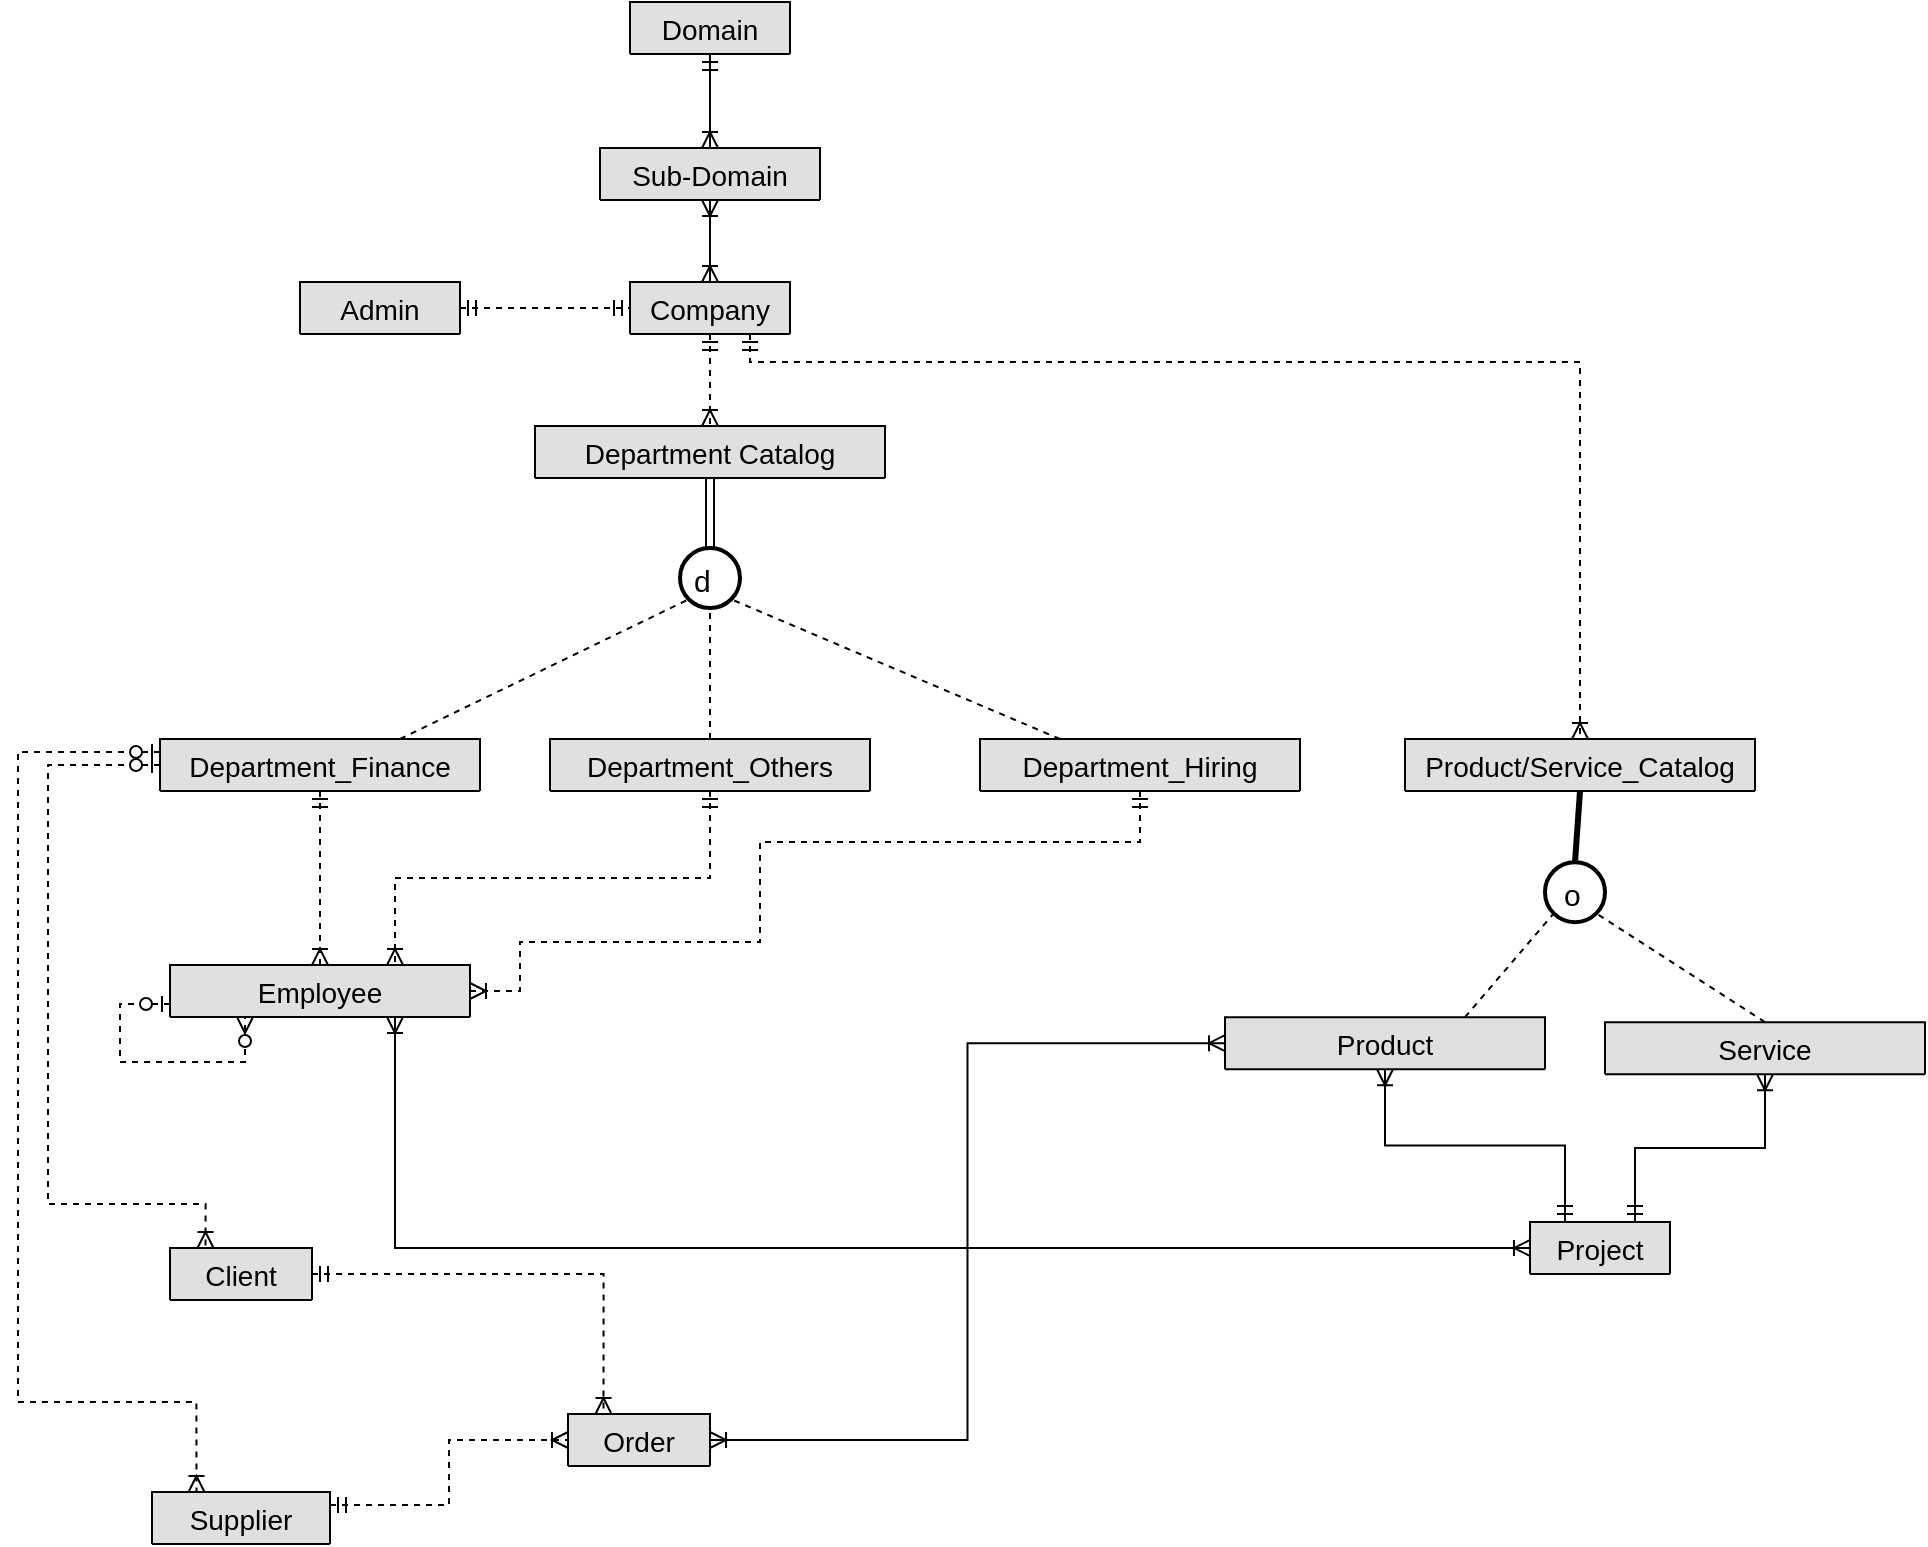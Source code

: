 <mxfile version="10.5.9" type="device"><diagram id="jhZFEjipO2rs4M7MMz-1" name="Page-1"><mxGraphModel dx="1843" dy="784" grid="0" gridSize="10" guides="1" tooltips="1" connect="1" arrows="1" fold="1" page="0" pageScale="1" pageWidth="850" pageHeight="1100" math="0" shadow="0"><root><mxCell id="0"/><mxCell id="1" parent="0"/><mxCell id="T4JrzZYTcwSbwQak1x1H-1" value="Domain" style="swimlane;fontStyle=0;childLayout=stackLayout;horizontal=1;startSize=26;fillColor=#e0e0e0;horizontalStack=0;resizeParent=1;resizeParentMax=0;resizeLast=0;collapsible=1;marginBottom=0;swimlaneFillColor=#ffffff;align=center;fontSize=14;" parent="1" vertex="1" collapsed="1"><mxGeometry x="245" y="20" width="80" height="26" as="geometry"><mxRectangle x="470" y="20" width="160" height="52" as="alternateBounds"/></mxGeometry></mxCell><mxCell id="T4JrzZYTcwSbwQak1x1H-4" value="Domain ID (P.K.)" style="text;strokeColor=none;fillColor=none;spacingLeft=4;spacingRight=4;overflow=hidden;rotatable=0;points=[[0,0.5],[1,0.5]];portConstraint=eastwest;fontSize=12;" parent="T4JrzZYTcwSbwQak1x1H-1" vertex="1"><mxGeometry y="26" width="80" height="26" as="geometry"/></mxCell><mxCell id="T4JrzZYTcwSbwQak1x1H-5" value="" style="fontSize=12;html=1;endArrow=ERoneToMany;startArrow=ERmandOne;rounded=0;entryX=0.5;entryY=0;entryDx=0;entryDy=0;exitX=0.5;exitY=1;exitDx=0;exitDy=0;" parent="1" source="T4JrzZYTcwSbwQak1x1H-1" target="T4JrzZYTcwSbwQak1x1H-7" edge="1"><mxGeometry width="100" height="100" relative="1" as="geometry"><mxPoint x="260" y="80" as="sourcePoint"/><mxPoint x="280" y="140" as="targetPoint"/></mxGeometry></mxCell><mxCell id="T4JrzZYTcwSbwQak1x1H-7" value="Sub-Domain" style="swimlane;fontStyle=0;childLayout=stackLayout;horizontal=1;startSize=26;fillColor=#e0e0e0;horizontalStack=0;resizeParent=1;resizeParentMax=0;resizeLast=0;collapsible=1;marginBottom=0;swimlaneFillColor=#ffffff;align=center;fontSize=14;" parent="1" vertex="1" collapsed="1"><mxGeometry x="230" y="93" width="110" height="26" as="geometry"><mxRectangle x="400" y="93" width="160" height="76" as="alternateBounds"/></mxGeometry></mxCell><mxCell id="T4JrzZYTcwSbwQak1x1H-8" value="Sub-Domain ID (P.K.)" style="text;strokeColor=none;fillColor=none;spacingLeft=4;spacingRight=4;overflow=hidden;rotatable=0;points=[[0,0.5],[1,0.5]];portConstraint=eastwest;fontSize=12;" parent="T4JrzZYTcwSbwQak1x1H-7" vertex="1"><mxGeometry y="26" width="110" height="24" as="geometry"/></mxCell><mxCell id="T4JrzZYTcwSbwQak1x1H-14" value="Domain ID&#10;" style="text;strokeColor=none;fillColor=none;spacingLeft=4;spacingRight=4;overflow=hidden;rotatable=0;points=[[0,0.5],[1,0.5]];portConstraint=eastwest;fontSize=12;" parent="T4JrzZYTcwSbwQak1x1H-7" vertex="1"><mxGeometry y="50" width="110" height="26" as="geometry"/></mxCell><mxCell id="T4JrzZYTcwSbwQak1x1H-19" value="Company" style="swimlane;fontStyle=0;childLayout=stackLayout;horizontal=1;startSize=26;fillColor=#e0e0e0;horizontalStack=0;resizeParent=1;resizeParentMax=0;resizeLast=0;collapsible=1;marginBottom=0;swimlaneFillColor=#ffffff;align=center;fontSize=14;" parent="1" vertex="1" collapsed="1"><mxGeometry x="245" y="160" width="80" height="26" as="geometry"><mxRectangle x="400" y="199" width="160" height="78" as="alternateBounds"/></mxGeometry></mxCell><mxCell id="T4JrzZYTcwSbwQak1x1H-20" value="Company ID (P.K.)" style="text;strokeColor=none;fillColor=none;spacingLeft=4;spacingRight=4;overflow=hidden;rotatable=0;points=[[0,0.5],[1,0.5]];portConstraint=eastwest;fontSize=12;" parent="T4JrzZYTcwSbwQak1x1H-19" vertex="1"><mxGeometry y="26" width="80" height="26" as="geometry"/></mxCell><mxCell id="T4JrzZYTcwSbwQak1x1H-25" value="Admin ID " style="text;strokeColor=none;fillColor=none;spacingLeft=4;spacingRight=4;overflow=hidden;rotatable=0;points=[[0,0.5],[1,0.5]];portConstraint=eastwest;fontSize=12;" parent="T4JrzZYTcwSbwQak1x1H-19" vertex="1"><mxGeometry y="52" width="80" height="26" as="geometry"/></mxCell><mxCell id="T4JrzZYTcwSbwQak1x1H-26" value="Admin" style="swimlane;fontStyle=0;childLayout=stackLayout;horizontal=1;startSize=26;fillColor=#e0e0e0;horizontalStack=0;resizeParent=1;resizeParentMax=0;resizeLast=0;collapsible=1;marginBottom=0;swimlaneFillColor=#ffffff;align=center;fontSize=14;" parent="1" vertex="1" collapsed="1"><mxGeometry x="80" y="160" width="80" height="26" as="geometry"><mxRectangle x="150" y="160" width="160" height="52" as="alternateBounds"/></mxGeometry></mxCell><mxCell id="T4JrzZYTcwSbwQak1x1H-27" value="Admin ID (P.K.)" style="text;strokeColor=none;fillColor=none;spacingLeft=4;spacingRight=4;overflow=hidden;rotatable=0;points=[[0,0.5],[1,0.5]];portConstraint=eastwest;fontSize=12;" parent="T4JrzZYTcwSbwQak1x1H-26" vertex="1"><mxGeometry y="26" width="80" height="26" as="geometry"/></mxCell><mxCell id="T4JrzZYTcwSbwQak1x1H-28" value="" style="fontSize=12;html=1;endArrow=ERmandOne;startArrow=ERmandOne;entryX=0;entryY=0.5;entryDx=0;entryDy=0;exitX=1;exitY=0.5;exitDx=0;exitDy=0;dashed=1;" parent="1" source="T4JrzZYTcwSbwQak1x1H-26" target="T4JrzZYTcwSbwQak1x1H-19" edge="1"><mxGeometry width="100" height="100" relative="1" as="geometry"><mxPoint x="80" y="310" as="sourcePoint"/><mxPoint x="180" y="210" as="targetPoint"/></mxGeometry></mxCell><mxCell id="T4JrzZYTcwSbwQak1x1H-37" value="" style="verticalLabelPosition=bottom;verticalAlign=top;html=1;strokeWidth=2;shape=mxgraph.flowchart.on-page_reference;" parent="1" vertex="1"><mxGeometry x="270" y="293" width="30" height="30" as="geometry"/></mxCell><mxCell id="T4JrzZYTcwSbwQak1x1H-39" value="&lt;font style=&quot;font-size: 15px&quot;&gt;d&lt;/font&gt;" style="text;html=1;resizable=0;points=[];autosize=1;align=left;verticalAlign=top;spacingTop=-4;rounded=0;arcSize=50;" parent="1" vertex="1"><mxGeometry x="275" y="298" width="20" height="20" as="geometry"/></mxCell><mxCell id="T4JrzZYTcwSbwQak1x1H-44" value="" style="endArrow=none;html=1;entryX=0.145;entryY=0.855;entryDx=0;entryDy=0;entryPerimeter=0;exitX=0.75;exitY=0;exitDx=0;exitDy=0;dashed=1;" parent="1" source="T4JrzZYTcwSbwQak1x1H-47" target="T4JrzZYTcwSbwQak1x1H-37" edge="1"><mxGeometry width="50" height="50" relative="1" as="geometry"><mxPoint x="150" y="394.5" as="sourcePoint"/><mxPoint x="160" y="374.5" as="targetPoint"/><Array as="points"/></mxGeometry></mxCell><mxCell id="T4JrzZYTcwSbwQak1x1H-45" value="" style="endArrow=none;html=1;entryX=0.5;entryY=1;entryDx=0;entryDy=0;entryPerimeter=0;exitX=0.5;exitY=0;exitDx=0;exitDy=0;dashed=1;" parent="1" source="T4JrzZYTcwSbwQak1x1H-51" target="T4JrzZYTcwSbwQak1x1H-37" edge="1"><mxGeometry width="50" height="50" relative="1" as="geometry"><mxPoint x="285" y="394.5" as="sourcePoint"/><mxPoint x="319" y="424.5" as="targetPoint"/><Array as="points"/></mxGeometry></mxCell><mxCell id="T4JrzZYTcwSbwQak1x1H-46" value="" style="endArrow=none;html=1;entryX=0.855;entryY=0.855;entryDx=0;entryDy=0;entryPerimeter=0;exitX=0.25;exitY=0;exitDx=0;exitDy=0;dashed=1;" parent="1" source="T4JrzZYTcwSbwQak1x1H-53" target="T4JrzZYTcwSbwQak1x1H-37" edge="1"><mxGeometry width="50" height="50" relative="1" as="geometry"><mxPoint x="430" y="394.5" as="sourcePoint"/><mxPoint x="438" y="404.5" as="targetPoint"/><Array as="points"/></mxGeometry></mxCell><mxCell id="T4JrzZYTcwSbwQak1x1H-47" value="Department_Finance" style="swimlane;fontStyle=0;childLayout=stackLayout;horizontal=1;startSize=26;fillColor=#e0e0e0;horizontalStack=0;resizeParent=1;resizeParentMax=0;resizeLast=0;collapsible=1;marginBottom=0;swimlaneFillColor=#ffffff;align=center;fontSize=14;rounded=0;" parent="1" vertex="1" collapsed="1"><mxGeometry x="10" y="388.5" width="160" height="26" as="geometry"><mxRectangle x="10" y="388.5" width="160" height="52" as="alternateBounds"/></mxGeometry></mxCell><mxCell id="T4JrzZYTcwSbwQak1x1H-48" value="Dept_ID" style="text;strokeColor=none;fillColor=none;spacingLeft=4;spacingRight=4;overflow=hidden;rotatable=0;points=[[0,0.5],[1,0.5]];portConstraint=eastwest;fontSize=12;" parent="T4JrzZYTcwSbwQak1x1H-47" vertex="1"><mxGeometry y="26" width="160" height="26" as="geometry"/></mxCell><mxCell id="T4JrzZYTcwSbwQak1x1H-51" value="Department_Others" style="swimlane;fontStyle=0;childLayout=stackLayout;horizontal=1;startSize=26;fillColor=#e0e0e0;horizontalStack=0;resizeParent=1;resizeParentMax=0;resizeLast=0;collapsible=1;marginBottom=0;swimlaneFillColor=#ffffff;align=center;fontSize=14;rounded=0;" parent="1" vertex="1" collapsed="1"><mxGeometry x="205" y="388.5" width="160" height="26" as="geometry"><mxRectangle x="200" y="327" width="160" height="52" as="alternateBounds"/></mxGeometry></mxCell><mxCell id="T4JrzZYTcwSbwQak1x1H-52" value="Dept_ID" style="text;strokeColor=none;fillColor=none;spacingLeft=4;spacingRight=4;overflow=hidden;rotatable=0;points=[[0,0.5],[1,0.5]];portConstraint=eastwest;fontSize=12;" parent="T4JrzZYTcwSbwQak1x1H-51" vertex="1"><mxGeometry y="26" width="160" height="26" as="geometry"/></mxCell><mxCell id="T4JrzZYTcwSbwQak1x1H-53" value="Department_Hiring" style="swimlane;fontStyle=0;childLayout=stackLayout;horizontal=1;startSize=26;fillColor=#e0e0e0;horizontalStack=0;resizeParent=1;resizeParentMax=0;resizeLast=0;collapsible=1;marginBottom=0;swimlaneFillColor=#ffffff;align=center;fontSize=14;rounded=0;" parent="1" vertex="1" collapsed="1"><mxGeometry x="420" y="388.5" width="160" height="26" as="geometry"><mxRectangle x="200" y="327" width="160" height="52" as="alternateBounds"/></mxGeometry></mxCell><mxCell id="T4JrzZYTcwSbwQak1x1H-54" value="Dept_ID" style="text;strokeColor=none;fillColor=none;spacingLeft=4;spacingRight=4;overflow=hidden;rotatable=0;points=[[0,0.5],[1,0.5]];portConstraint=eastwest;fontSize=12;" parent="T4JrzZYTcwSbwQak1x1H-53" vertex="1"><mxGeometry y="26" width="160" height="26" as="geometry"/></mxCell><mxCell id="T4JrzZYTcwSbwQak1x1H-60" value="Department Catalog" style="swimlane;fontStyle=0;childLayout=stackLayout;horizontal=1;startSize=26;fillColor=#e0e0e0;horizontalStack=0;resizeParent=1;resizeParentMax=0;resizeLast=0;collapsible=1;marginBottom=0;swimlaneFillColor=#ffffff;align=center;fontSize=14;" parent="1" vertex="1" collapsed="1"><mxGeometry x="197.5" y="232" width="175" height="26" as="geometry"><mxRectangle x="150" y="160" width="160" height="52" as="alternateBounds"/></mxGeometry></mxCell><mxCell id="T4JrzZYTcwSbwQak1x1H-61" value="Admin ID (P.K.)" style="text;strokeColor=none;fillColor=none;spacingLeft=4;spacingRight=4;overflow=hidden;rotatable=0;points=[[0,0.5],[1,0.5]];portConstraint=eastwest;fontSize=12;" parent="T4JrzZYTcwSbwQak1x1H-60" vertex="1"><mxGeometry y="26" width="175" height="26" as="geometry"/></mxCell><mxCell id="T4JrzZYTcwSbwQak1x1H-62" value="" style="fontSize=12;html=1;endArrow=ERoneToMany;startArrow=ERmandOne;entryX=0.5;entryY=0;entryDx=0;entryDy=0;exitX=0.5;exitY=1;exitDx=0;exitDy=0;dashed=1;" parent="1" source="T4JrzZYTcwSbwQak1x1H-19" target="T4JrzZYTcwSbwQak1x1H-60" edge="1"><mxGeometry width="100" height="100" relative="1" as="geometry"><mxPoint x="290" y="314.5" as="sourcePoint"/><mxPoint x="390" y="214.5" as="targetPoint"/></mxGeometry></mxCell><mxCell id="T4JrzZYTcwSbwQak1x1H-63" value="" style="shape=link;html=1;entryX=0.5;entryY=1;entryDx=0;entryDy=0;exitX=0.5;exitY=0;exitDx=0;exitDy=0;exitPerimeter=0;" parent="1" source="T4JrzZYTcwSbwQak1x1H-37" target="T4JrzZYTcwSbwQak1x1H-60" edge="1"><mxGeometry width="50" height="50" relative="1" as="geometry"><mxPoint x="285" y="318" as="sourcePoint"/><mxPoint x="310" y="267.5" as="targetPoint"/></mxGeometry></mxCell><mxCell id="T4JrzZYTcwSbwQak1x1H-65" value="Product/Service_Catalog" style="swimlane;fontStyle=0;childLayout=stackLayout;horizontal=1;startSize=26;fillColor=#e0e0e0;horizontalStack=0;resizeParent=1;resizeParentMax=0;resizeLast=0;collapsible=1;marginBottom=0;swimlaneFillColor=#ffffff;align=center;fontSize=14;" parent="1" vertex="1" collapsed="1"><mxGeometry x="632.5" y="388.5" width="175" height="26" as="geometry"><mxRectangle x="150" y="160" width="160" height="52" as="alternateBounds"/></mxGeometry></mxCell><mxCell id="T4JrzZYTcwSbwQak1x1H-66" value="Admin ID (P.K.)" style="text;strokeColor=none;fillColor=none;spacingLeft=4;spacingRight=4;overflow=hidden;rotatable=0;points=[[0,0.5],[1,0.5]];portConstraint=eastwest;fontSize=12;" parent="T4JrzZYTcwSbwQak1x1H-65" vertex="1"><mxGeometry y="26" width="175" height="26" as="geometry"/></mxCell><mxCell id="T4JrzZYTcwSbwQak1x1H-67" value="" style="fontSize=12;html=1;endArrow=ERoneToMany;startArrow=ERmandOne;entryX=0.5;entryY=0;entryDx=0;entryDy=0;exitX=0.75;exitY=1;exitDx=0;exitDy=0;dashed=1;edgeStyle=orthogonalEdgeStyle;elbow=vertical;rounded=0;" parent="1" source="T4JrzZYTcwSbwQak1x1H-19" target="T4JrzZYTcwSbwQak1x1H-65" edge="1"><mxGeometry width="100" height="100" relative="1" as="geometry"><mxPoint x="540" y="222" as="sourcePoint"/><mxPoint x="540" y="268" as="targetPoint"/><Array as="points"><mxPoint x="305" y="200"/><mxPoint x="720" y="200"/></Array></mxGeometry></mxCell><mxCell id="T4JrzZYTcwSbwQak1x1H-70" value="" style="fontSize=12;html=1;endArrow=ERoneToMany;startArrow=ERoneToMany;entryX=0.5;entryY=1;entryDx=0;entryDy=0;exitX=0.5;exitY=0;exitDx=0;exitDy=0;" parent="1" source="T4JrzZYTcwSbwQak1x1H-19" target="T4JrzZYTcwSbwQak1x1H-7" edge="1"><mxGeometry width="100" height="100" relative="1" as="geometry"><mxPoint x="10" y="540" as="sourcePoint"/><mxPoint x="110" y="440" as="targetPoint"/></mxGeometry></mxCell><mxCell id="T4JrzZYTcwSbwQak1x1H-71" value="" style="verticalLabelPosition=bottom;verticalAlign=top;html=1;strokeWidth=2;shape=mxgraph.flowchart.on-page_reference;" parent="1" vertex="1"><mxGeometry x="702.5" y="450.1" width="30" height="30" as="geometry"/></mxCell><mxCell id="T4JrzZYTcwSbwQak1x1H-72" value="&lt;font style=&quot;font-size: 15px&quot;&gt;o&lt;/font&gt;" style="text;html=1;resizable=0;points=[];autosize=1;align=left;verticalAlign=top;spacingTop=-4;rounded=0;arcSize=50;" parent="1" vertex="1"><mxGeometry x="710" y="455.1" width="20" height="20" as="geometry"/></mxCell><mxCell id="T4JrzZYTcwSbwQak1x1H-73" value="" style="endArrow=none;html=1;entryX=0.145;entryY=0.855;entryDx=0;entryDy=0;entryPerimeter=0;exitX=0.75;exitY=0;exitDx=0;exitDy=0;dashed=1;" parent="1" source="T4JrzZYTcwSbwQak1x1H-76" target="T4JrzZYTcwSbwQak1x1H-71" edge="1"><mxGeometry width="50" height="50" relative="1" as="geometry"><mxPoint x="682.5" y="626.6" as="sourcePoint"/><mxPoint x="692.5" y="606.6" as="targetPoint"/><Array as="points"/></mxGeometry></mxCell><mxCell id="T4JrzZYTcwSbwQak1x1H-74" value="" style="endArrow=none;html=1;entryX=0.855;entryY=0.855;entryDx=0;entryDy=0;entryPerimeter=0;exitX=0.5;exitY=0;exitDx=0;exitDy=0;dashed=1;" parent="1" source="T4JrzZYTcwSbwQak1x1H-78" target="T4JrzZYTcwSbwQak1x1H-71" edge="1"><mxGeometry width="50" height="50" relative="1" as="geometry"><mxPoint x="817.5" y="626.6" as="sourcePoint"/><mxPoint x="851.5" y="656.6" as="targetPoint"/><Array as="points"/></mxGeometry></mxCell><mxCell id="T4JrzZYTcwSbwQak1x1H-76" value="Product" style="swimlane;fontStyle=0;childLayout=stackLayout;horizontal=1;startSize=26;fillColor=#e0e0e0;horizontalStack=0;resizeParent=1;resizeParentMax=0;resizeLast=0;collapsible=1;marginBottom=0;swimlaneFillColor=#ffffff;align=center;fontSize=14;rounded=0;" parent="1" vertex="1" collapsed="1"><mxGeometry x="542.5" y="527.6" width="160" height="26" as="geometry"><mxRectangle x="542.5" y="527.6" width="160" height="52" as="alternateBounds"/></mxGeometry></mxCell><mxCell id="T4JrzZYTcwSbwQak1x1H-77" value="Product_ID (P.K.)" style="text;strokeColor=none;fillColor=none;spacingLeft=4;spacingRight=4;overflow=hidden;rotatable=0;points=[[0,0.5],[1,0.5]];portConstraint=eastwest;fontSize=12;" parent="T4JrzZYTcwSbwQak1x1H-76" vertex="1"><mxGeometry y="26" width="160" height="26" as="geometry"/></mxCell><mxCell id="T4JrzZYTcwSbwQak1x1H-78" value="Service" style="swimlane;fontStyle=0;childLayout=stackLayout;horizontal=1;startSize=26;fillColor=#e0e0e0;horizontalStack=0;resizeParent=1;resizeParentMax=0;resizeLast=0;collapsible=1;marginBottom=0;swimlaneFillColor=#ffffff;align=center;fontSize=14;rounded=0;" parent="1" vertex="1" collapsed="1"><mxGeometry x="732.5" y="530.1" width="160" height="26" as="geometry"><mxRectangle x="732.5" y="530.1" width="160" height="52" as="alternateBounds"/></mxGeometry></mxCell><mxCell id="T4JrzZYTcwSbwQak1x1H-79" value="Service_ID (P.K.)" style="text;strokeColor=none;fillColor=none;spacingLeft=4;spacingRight=4;overflow=hidden;rotatable=0;points=[[0,0.5],[1,0.5]];portConstraint=eastwest;fontSize=12;" parent="T4JrzZYTcwSbwQak1x1H-78" vertex="1"><mxGeometry y="26" width="160" height="26" as="geometry"/></mxCell><mxCell id="T4JrzZYTcwSbwQak1x1H-87" value="" style="endArrow=none;html=1;strokeWidth=3;entryX=0.5;entryY=1;entryDx=0;entryDy=0;exitX=0.5;exitY=0;exitDx=0;exitDy=0;exitPerimeter=0;" parent="1" source="T4JrzZYTcwSbwQak1x1H-71" target="T4JrzZYTcwSbwQak1x1H-65" edge="1"><mxGeometry width="50" height="50" relative="1" as="geometry"><mxPoint x="720" y="440" as="sourcePoint"/><mxPoint x="60" y="580" as="targetPoint"/></mxGeometry></mxCell><mxCell id="T4JrzZYTcwSbwQak1x1H-88" value="Project" style="swimlane;fontStyle=0;childLayout=stackLayout;horizontal=1;startSize=26;fillColor=#e0e0e0;horizontalStack=0;resizeParent=1;resizeParentMax=0;resizeLast=0;collapsible=1;marginBottom=0;swimlaneFillColor=#ffffff;align=center;fontSize=14;rounded=0;" parent="1" vertex="1" collapsed="1"><mxGeometry x="695" y="630" width="70" height="26" as="geometry"><mxRectangle x="310" y="465" width="160" height="52" as="alternateBounds"/></mxGeometry></mxCell><mxCell id="T4JrzZYTcwSbwQak1x1H-91" value="Project ID (P.K.)" style="text;strokeColor=none;fillColor=none;spacingLeft=4;spacingRight=4;overflow=hidden;rotatable=0;points=[[0,0.5],[1,0.5]];portConstraint=eastwest;fontSize=12;" parent="T4JrzZYTcwSbwQak1x1H-88" vertex="1"><mxGeometry y="26" width="70" height="26" as="geometry"/></mxCell><mxCell id="T4JrzZYTcwSbwQak1x1H-92" value="Employee" style="swimlane;fontStyle=0;childLayout=stackLayout;horizontal=1;startSize=26;fillColor=#e0e0e0;horizontalStack=0;resizeParent=1;resizeParentMax=0;resizeLast=0;collapsible=1;marginBottom=0;swimlaneFillColor=#ffffff;align=center;fontSize=14;rounded=0;" parent="1" vertex="1" collapsed="1"><mxGeometry x="15" y="501.5" width="150" height="26" as="geometry"><mxRectangle x="15" y="501.5" width="160" height="52" as="alternateBounds"/></mxGeometry></mxCell><mxCell id="T4JrzZYTcwSbwQak1x1H-93" value="Employee ID (P.K.)" style="text;strokeColor=none;fillColor=none;spacingLeft=4;spacingRight=4;overflow=hidden;rotatable=0;points=[[0,0.5],[1,0.5]];portConstraint=eastwest;fontSize=12;" parent="T4JrzZYTcwSbwQak1x1H-92" vertex="1"><mxGeometry y="26" width="150" height="26" as="geometry"/></mxCell><mxCell id="T4JrzZYTcwSbwQak1x1H-94" value="" style="fontSize=12;html=1;endArrow=ERoneToMany;startArrow=ERmandOne;strokeWidth=1;exitX=0.5;exitY=1;exitDx=0;exitDy=0;entryX=0.5;entryY=0;entryDx=0;entryDy=0;dashed=1;" parent="1" source="T4JrzZYTcwSbwQak1x1H-47" target="T4JrzZYTcwSbwQak1x1H-92" edge="1"><mxGeometry width="100" height="100" relative="1" as="geometry"><mxPoint x="10" y="680" as="sourcePoint"/><mxPoint x="110" y="580" as="targetPoint"/></mxGeometry></mxCell><mxCell id="T4JrzZYTcwSbwQak1x1H-95" value="" style="fontSize=12;html=1;endArrow=ERoneToMany;startArrow=ERmandOne;strokeWidth=1;exitX=0.5;exitY=1;exitDx=0;exitDy=0;entryX=0.75;entryY=0;entryDx=0;entryDy=0;dashed=1;edgeStyle=orthogonalEdgeStyle;rounded=0;" parent="1" source="T4JrzZYTcwSbwQak1x1H-51" target="T4JrzZYTcwSbwQak1x1H-92" edge="1"><mxGeometry width="100" height="100" relative="1" as="geometry"><mxPoint x="260" y="427.5" as="sourcePoint"/><mxPoint x="260" y="514.5" as="targetPoint"/></mxGeometry></mxCell><mxCell id="T4JrzZYTcwSbwQak1x1H-96" value="" style="fontSize=12;html=1;endArrow=ERoneToMany;startArrow=ERmandOne;strokeWidth=1;exitX=0.5;exitY=1;exitDx=0;exitDy=0;entryX=1;entryY=0.5;entryDx=0;entryDy=0;dashed=1;rounded=0;edgeStyle=orthogonalEdgeStyle;" parent="1" source="T4JrzZYTcwSbwQak1x1H-53" target="T4JrzZYTcwSbwQak1x1H-92" edge="1"><mxGeometry width="100" height="100" relative="1" as="geometry"><mxPoint x="490" y="427.5" as="sourcePoint"/><mxPoint x="490" y="514.5" as="targetPoint"/><Array as="points"><mxPoint x="500" y="440"/><mxPoint x="310" y="440"/><mxPoint x="310" y="490"/><mxPoint x="190" y="490"/><mxPoint x="190" y="515"/></Array></mxGeometry></mxCell><mxCell id="T4JrzZYTcwSbwQak1x1H-97" value="" style="fontSize=12;html=1;endArrow=ERoneToMany;startArrow=ERmandOne;strokeWidth=1;entryX=0.5;entryY=1;entryDx=0;entryDy=0;rounded=0;exitX=0.25;exitY=0;exitDx=0;exitDy=0;edgeStyle=orthogonalEdgeStyle;" parent="1" source="T4JrzZYTcwSbwQak1x1H-88" target="T4JrzZYTcwSbwQak1x1H-76" edge="1"><mxGeometry width="100" height="100" relative="1" as="geometry"><mxPoint x="565" y="580" as="sourcePoint"/><mxPoint x="230" y="680" as="targetPoint"/></mxGeometry></mxCell><mxCell id="T4JrzZYTcwSbwQak1x1H-98" value="" style="fontSize=12;html=1;endArrow=ERoneToMany;startArrow=ERmandOne;strokeWidth=1;entryX=0.5;entryY=1;entryDx=0;entryDy=0;rounded=0;exitX=0.75;exitY=0;exitDx=0;exitDy=0;edgeStyle=orthogonalEdgeStyle;" parent="1" source="T4JrzZYTcwSbwQak1x1H-88" target="T4JrzZYTcwSbwQak1x1H-78" edge="1"><mxGeometry width="100" height="100" relative="1" as="geometry"><mxPoint x="723" y="640" as="sourcePoint"/><mxPoint x="633" y="564" as="targetPoint"/></mxGeometry></mxCell><mxCell id="T4JrzZYTcwSbwQak1x1H-99" value="" style="fontSize=12;html=1;endArrow=ERoneToMany;startArrow=ERoneToMany;strokeWidth=1;exitX=0.75;exitY=1;exitDx=0;exitDy=0;entryX=0;entryY=0.5;entryDx=0;entryDy=0;edgeStyle=orthogonalEdgeStyle;rounded=0;" parent="1" source="T4JrzZYTcwSbwQak1x1H-92" target="T4JrzZYTcwSbwQak1x1H-88" edge="1"><mxGeometry width="100" height="100" relative="1" as="geometry"><mxPoint x="10" y="780" as="sourcePoint"/><mxPoint x="110" y="680" as="targetPoint"/></mxGeometry></mxCell><mxCell id="T4JrzZYTcwSbwQak1x1H-100" value="" style="fontSize=12;html=1;endArrow=ERzeroToMany;startArrow=ERzeroToOne;dashed=1;strokeWidth=1;edgeStyle=orthogonalEdgeStyle;rounded=0;exitX=0;exitY=0.75;exitDx=0;exitDy=0;entryX=0.25;entryY=1;entryDx=0;entryDy=0;" parent="1" source="T4JrzZYTcwSbwQak1x1H-92" target="T4JrzZYTcwSbwQak1x1H-92" edge="1"><mxGeometry width="100" height="100" relative="1" as="geometry"><mxPoint x="50" y="570" as="sourcePoint"/><mxPoint x="50" y="560" as="targetPoint"/><Array as="points"><mxPoint x="-10" y="521"/><mxPoint x="-10" y="550"/><mxPoint x="53" y="550"/></Array></mxGeometry></mxCell><mxCell id="lyn0bk9to3m-4nP9v8u--1" value="Client" style="swimlane;fontStyle=0;childLayout=stackLayout;horizontal=1;startSize=26;fillColor=#e0e0e0;horizontalStack=0;resizeParent=1;resizeParentMax=0;resizeLast=0;collapsible=1;marginBottom=0;swimlaneFillColor=#ffffff;align=center;fontSize=14;" parent="1" vertex="1" collapsed="1"><mxGeometry x="15" y="643" width="71" height="26" as="geometry"><mxRectangle x="-18" y="677" width="160" height="52" as="alternateBounds"/></mxGeometry></mxCell><mxCell id="lyn0bk9to3m-4nP9v8u--4" value="Client_id" style="text;strokeColor=none;fillColor=none;spacingLeft=4;spacingRight=4;overflow=hidden;rotatable=0;points=[[0,0.5],[1,0.5]];portConstraint=eastwest;fontSize=12;" parent="lyn0bk9to3m-4nP9v8u--1" vertex="1"><mxGeometry y="26" width="71" height="26" as="geometry"/></mxCell><mxCell id="lyn0bk9to3m-4nP9v8u--5" value="Supplier" style="swimlane;fontStyle=0;childLayout=stackLayout;horizontal=1;startSize=26;fillColor=#e0e0e0;horizontalStack=0;resizeParent=1;resizeParentMax=0;resizeLast=0;collapsible=1;marginBottom=0;swimlaneFillColor=#ffffff;align=center;fontSize=14;" parent="1" vertex="1" collapsed="1"><mxGeometry x="6" y="765" width="89" height="26" as="geometry"><mxRectangle x="222" y="703" width="160" height="52" as="alternateBounds"/></mxGeometry></mxCell><mxCell id="lyn0bk9to3m-4nP9v8u--6" value="Supplier_id&#10;" style="text;strokeColor=none;fillColor=none;spacingLeft=4;spacingRight=4;overflow=hidden;rotatable=0;points=[[0,0.5],[1,0.5]];portConstraint=eastwest;fontSize=12;" parent="lyn0bk9to3m-4nP9v8u--5" vertex="1"><mxGeometry y="26" width="89" height="26" as="geometry"/></mxCell><mxCell id="lyn0bk9to3m-4nP9v8u--9" value="Order" style="swimlane;fontStyle=0;childLayout=stackLayout;horizontal=1;startSize=26;fillColor=#e0e0e0;horizontalStack=0;resizeParent=1;resizeParentMax=0;resizeLast=0;collapsible=1;marginBottom=0;swimlaneFillColor=#ffffff;align=center;fontSize=14;" parent="1" vertex="1" collapsed="1"><mxGeometry x="214" y="726" width="71" height="26" as="geometry"><mxRectangle x="214" y="726" width="160" height="52" as="alternateBounds"/></mxGeometry></mxCell><mxCell id="lyn0bk9to3m-4nP9v8u--10" value="Order_id" style="text;strokeColor=none;fillColor=none;spacingLeft=4;spacingRight=4;overflow=hidden;rotatable=0;points=[[0,0.5],[1,0.5]];portConstraint=eastwest;fontSize=12;" parent="lyn0bk9to3m-4nP9v8u--9" vertex="1"><mxGeometry y="26" width="71" height="26" as="geometry"/></mxCell><mxCell id="lyn0bk9to3m-4nP9v8u--12" value="" style="edgeStyle=orthogonalEdgeStyle;fontSize=12;html=1;endArrow=ERoneToMany;startArrow=ERoneToMany;entryX=0;entryY=0.5;entryDx=0;entryDy=0;exitX=1;exitY=0.5;exitDx=0;exitDy=0;rounded=0;" parent="1" source="lyn0bk9to3m-4nP9v8u--9" target="T4JrzZYTcwSbwQak1x1H-76" edge="1"><mxGeometry width="100" height="100" relative="1" as="geometry"><mxPoint x="-18" y="907" as="sourcePoint"/><mxPoint x="82" y="807" as="targetPoint"/></mxGeometry></mxCell><mxCell id="lyn0bk9to3m-4nP9v8u--13" value="" style="edgeStyle=orthogonalEdgeStyle;fontSize=12;html=1;endArrow=ERoneToMany;startArrow=ERmandOne;dashed=1;rounded=0;exitX=1;exitY=0.25;exitDx=0;exitDy=0;entryX=0;entryY=0.5;entryDx=0;entryDy=0;" parent="1" source="lyn0bk9to3m-4nP9v8u--5" target="lyn0bk9to3m-4nP9v8u--9" edge="1"><mxGeometry width="100" height="100" relative="1" as="geometry"><mxPoint x="-18" y="907" as="sourcePoint"/><mxPoint x="82" y="807" as="targetPoint"/></mxGeometry></mxCell><mxCell id="lyn0bk9to3m-4nP9v8u--14" value="" style="edgeStyle=orthogonalEdgeStyle;fontSize=12;html=1;endArrow=ERoneToMany;startArrow=ERmandOne;dashed=1;rounded=0;entryX=0.25;entryY=0;entryDx=0;entryDy=0;exitX=1;exitY=0.5;exitDx=0;exitDy=0;" parent="1" source="lyn0bk9to3m-4nP9v8u--1" target="lyn0bk9to3m-4nP9v8u--9" edge="1"><mxGeometry width="100" height="100" relative="1" as="geometry"><mxPoint x="-26" y="1037" as="sourcePoint"/><mxPoint x="74" y="937" as="targetPoint"/></mxGeometry></mxCell><mxCell id="JGYxoZdGk6MbljyMknY2-1" value="" style="edgeStyle=orthogonalEdgeStyle;fontSize=12;html=1;endArrow=ERoneToMany;startArrow=ERzeroToOne;entryX=0.25;entryY=0;entryDx=0;entryDy=0;exitX=0;exitY=0.5;exitDx=0;exitDy=0;rounded=0;dashed=1;" edge="1" parent="1" source="T4JrzZYTcwSbwQak1x1H-47" target="lyn0bk9to3m-4nP9v8u--1"><mxGeometry width="100" height="100" relative="1" as="geometry"><mxPoint x="-18" y="912" as="sourcePoint"/><mxPoint x="82" y="812" as="targetPoint"/><Array as="points"><mxPoint x="-46" y="402"/><mxPoint x="-46" y="621"/><mxPoint x="33" y="621"/></Array></mxGeometry></mxCell><mxCell id="JGYxoZdGk6MbljyMknY2-2" value="" style="edgeStyle=orthogonalEdgeStyle;fontSize=12;html=1;endArrow=ERoneToMany;startArrow=ERzeroToOne;entryX=0.25;entryY=0;entryDx=0;entryDy=0;exitX=0;exitY=0.25;exitDx=0;exitDy=0;rounded=0;dashed=1;" edge="1" parent="1" source="T4JrzZYTcwSbwQak1x1H-47" target="lyn0bk9to3m-4nP9v8u--5"><mxGeometry width="100" height="100" relative="1" as="geometry"><mxPoint x="20" y="412" as="sourcePoint"/><mxPoint x="43" y="653" as="targetPoint"/><Array as="points"><mxPoint x="-61" y="395"/><mxPoint x="-61" y="720"/><mxPoint x="28" y="720"/></Array></mxGeometry></mxCell></root></mxGraphModel></diagram></mxfile>